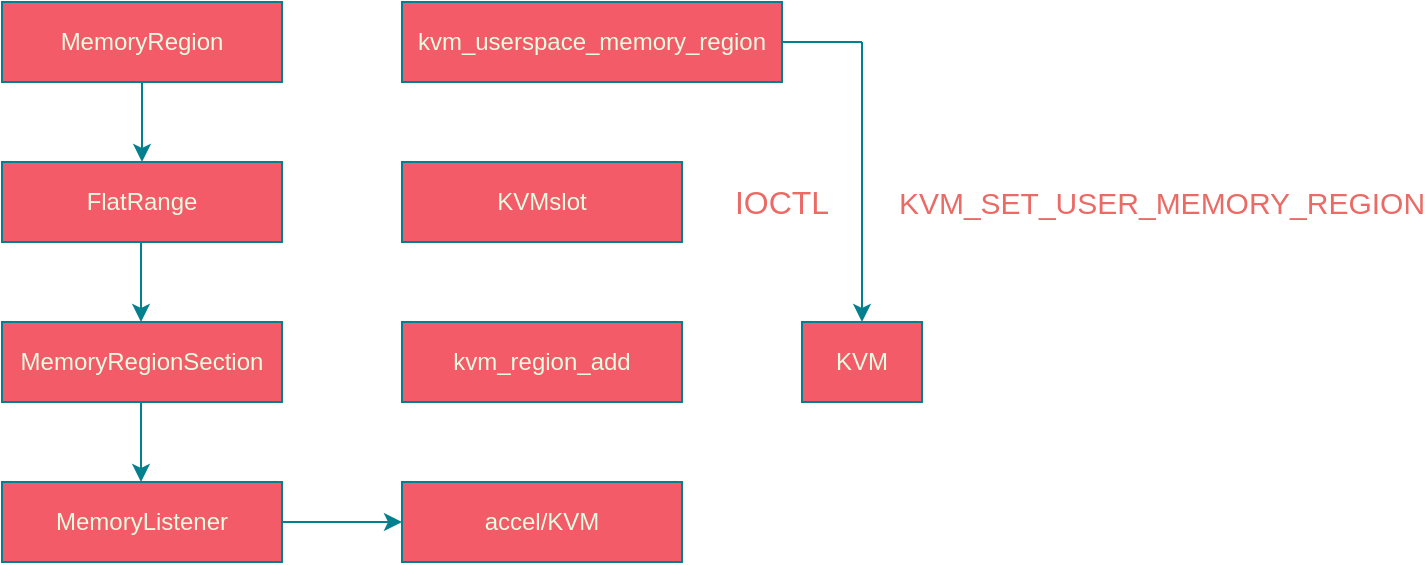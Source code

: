 <mxfile version="21.1.7" type="github">
  <diagram name="第 1 页" id="2JhId29dIe4tbYkc7AIb">
    <mxGraphModel dx="790" dy="1112" grid="1" gridSize="10" guides="1" tooltips="1" connect="1" arrows="1" fold="1" page="1" pageScale="1" pageWidth="827" pageHeight="1169" math="0" shadow="0">
      <root>
        <mxCell id="0" />
        <mxCell id="1" parent="0" />
        <mxCell id="XDVQFy55MBinO6Lx801Y-1" value="MemoryRegion" style="rounded=0;whiteSpace=wrap;html=1;labelBackgroundColor=none;fillColor=#F45B69;strokeColor=#028090;fontColor=#E4FDE1;" vertex="1" parent="1">
          <mxGeometry x="40" y="160" width="140" height="40" as="geometry" />
        </mxCell>
        <mxCell id="XDVQFy55MBinO6Lx801Y-2" value="FlatRange" style="rounded=0;whiteSpace=wrap;html=1;labelBackgroundColor=none;fillColor=#F45B69;strokeColor=#028090;fontColor=#E4FDE1;" vertex="1" parent="1">
          <mxGeometry x="40" y="240" width="140" height="40" as="geometry" />
        </mxCell>
        <mxCell id="XDVQFy55MBinO6Lx801Y-3" value="MemoryListener" style="rounded=0;whiteSpace=wrap;html=1;labelBackgroundColor=none;fillColor=#F45B69;strokeColor=#028090;fontColor=#E4FDE1;" vertex="1" parent="1">
          <mxGeometry x="40" y="400" width="140" height="40" as="geometry" />
        </mxCell>
        <mxCell id="XDVQFy55MBinO6Lx801Y-4" value="MemoryRegionSection" style="rounded=0;whiteSpace=wrap;html=1;labelBackgroundColor=none;fillColor=#F45B69;strokeColor=#028090;fontColor=#E4FDE1;" vertex="1" parent="1">
          <mxGeometry x="40" y="320" width="140" height="40" as="geometry" />
        </mxCell>
        <mxCell id="XDVQFy55MBinO6Lx801Y-5" value="accel/KVM" style="rounded=0;whiteSpace=wrap;html=1;labelBackgroundColor=none;fillColor=#F45B69;strokeColor=#028090;fontColor=#E4FDE1;" vertex="1" parent="1">
          <mxGeometry x="240" y="400" width="140" height="40" as="geometry" />
        </mxCell>
        <mxCell id="XDVQFy55MBinO6Lx801Y-6" value="" style="endArrow=classic;html=1;rounded=0;strokeColor=#028090;fontColor=#E4FDE1;fillColor=#F45B69;exitX=0.5;exitY=1;exitDx=0;exitDy=0;entryX=0.5;entryY=0;entryDx=0;entryDy=0;" edge="1" parent="1" source="XDVQFy55MBinO6Lx801Y-1" target="XDVQFy55MBinO6Lx801Y-2">
          <mxGeometry width="50" height="50" relative="1" as="geometry">
            <mxPoint x="380" y="590" as="sourcePoint" />
            <mxPoint x="430" y="540" as="targetPoint" />
          </mxGeometry>
        </mxCell>
        <mxCell id="XDVQFy55MBinO6Lx801Y-7" value="" style="endArrow=classic;html=1;rounded=0;strokeColor=#028090;fontColor=#E4FDE1;fillColor=#F45B69;exitX=0.5;exitY=1;exitDx=0;exitDy=0;entryX=0.5;entryY=0;entryDx=0;entryDy=0;" edge="1" parent="1">
          <mxGeometry width="50" height="50" relative="1" as="geometry">
            <mxPoint x="109.5" y="280" as="sourcePoint" />
            <mxPoint x="109.5" y="320" as="targetPoint" />
          </mxGeometry>
        </mxCell>
        <mxCell id="XDVQFy55MBinO6Lx801Y-8" value="" style="endArrow=classic;html=1;rounded=0;strokeColor=#028090;fontColor=#E4FDE1;fillColor=#F45B69;exitX=0.5;exitY=1;exitDx=0;exitDy=0;entryX=0.5;entryY=0;entryDx=0;entryDy=0;" edge="1" parent="1">
          <mxGeometry width="50" height="50" relative="1" as="geometry">
            <mxPoint x="109.5" y="360" as="sourcePoint" />
            <mxPoint x="109.5" y="400" as="targetPoint" />
          </mxGeometry>
        </mxCell>
        <mxCell id="XDVQFy55MBinO6Lx801Y-9" value="" style="endArrow=classic;html=1;rounded=0;strokeColor=#028090;fontColor=#E4FDE1;fillColor=#F45B69;exitX=1;exitY=0.5;exitDx=0;exitDy=0;entryX=0;entryY=0.5;entryDx=0;entryDy=0;" edge="1" parent="1" source="XDVQFy55MBinO6Lx801Y-3" target="XDVQFy55MBinO6Lx801Y-5">
          <mxGeometry width="50" height="50" relative="1" as="geometry">
            <mxPoint x="140" y="230" as="sourcePoint" />
            <mxPoint x="140" y="270" as="targetPoint" />
          </mxGeometry>
        </mxCell>
        <mxCell id="XDVQFy55MBinO6Lx801Y-11" value="kvm_region_add" style="rounded=0;whiteSpace=wrap;html=1;labelBackgroundColor=none;fillColor=#F45B69;strokeColor=#028090;fontColor=#E4FDE1;" vertex="1" parent="1">
          <mxGeometry x="240" y="320" width="140" height="40" as="geometry" />
        </mxCell>
        <mxCell id="XDVQFy55MBinO6Lx801Y-12" value="KVMslot" style="rounded=0;whiteSpace=wrap;html=1;labelBackgroundColor=none;fillColor=#F45B69;strokeColor=#028090;fontColor=#E4FDE1;" vertex="1" parent="1">
          <mxGeometry x="240" y="240" width="140" height="40" as="geometry" />
        </mxCell>
        <mxCell id="XDVQFy55MBinO6Lx801Y-13" value="kvm_userspace_memory_region" style="rounded=0;whiteSpace=wrap;html=1;labelBackgroundColor=none;fillColor=#F45B69;strokeColor=#028090;fontColor=#E4FDE1;" vertex="1" parent="1">
          <mxGeometry x="240" y="160" width="190" height="40" as="geometry" />
        </mxCell>
        <mxCell id="XDVQFy55MBinO6Lx801Y-14" value="KVM" style="rounded=0;whiteSpace=wrap;html=1;labelBackgroundColor=none;fillColor=#F45B69;strokeColor=#028090;fontColor=#E4FDE1;" vertex="1" parent="1">
          <mxGeometry x="440" y="320" width="60" height="40" as="geometry" />
        </mxCell>
        <mxCell id="XDVQFy55MBinO6Lx801Y-15" value="" style="endArrow=none;html=1;rounded=0;strokeColor=#028090;fontColor=#E4FDE1;fillColor=#F45B69;exitX=1;exitY=0.5;exitDx=0;exitDy=0;" edge="1" parent="1" source="XDVQFy55MBinO6Lx801Y-13">
          <mxGeometry width="50" height="50" relative="1" as="geometry">
            <mxPoint x="380" y="590" as="sourcePoint" />
            <mxPoint x="470" y="180" as="targetPoint" />
          </mxGeometry>
        </mxCell>
        <mxCell id="XDVQFy55MBinO6Lx801Y-16" value="" style="endArrow=classic;html=1;rounded=0;strokeColor=#028090;fontColor=#E4FDE1;fillColor=#F45B69;entryX=0.5;entryY=0;entryDx=0;entryDy=0;" edge="1" parent="1" target="XDVQFy55MBinO6Lx801Y-14">
          <mxGeometry width="50" height="50" relative="1" as="geometry">
            <mxPoint x="470" y="180" as="sourcePoint" />
            <mxPoint x="430" y="540" as="targetPoint" />
          </mxGeometry>
        </mxCell>
        <mxCell id="XDVQFy55MBinO6Lx801Y-17" value="&lt;font color=&quot;#EA6B66&quot;&gt;&lt;font style=&quot;font-size: 13px;&quot;&gt;&lt;font style=&quot;font-size: 14px;&quot;&gt;&lt;font style=&quot;font-size: 15px;&quot;&gt;&lt;font style=&quot;font-size: 16px;&quot;&gt;IOCTL&lt;/font&gt;&lt;/font&gt;&lt;/font&gt;&lt;/font&gt;&lt;/font&gt;" style="text;html=1;strokeColor=none;fillColor=none;align=center;verticalAlign=middle;whiteSpace=wrap;rounded=0;fontColor=#E4FDE1;" vertex="1" parent="1">
          <mxGeometry x="400" y="245" width="60" height="30" as="geometry" />
        </mxCell>
        <mxCell id="XDVQFy55MBinO6Lx801Y-18" value="&lt;font style=&quot;font-size: 13px;&quot; color=&quot;#EA6B66&quot;&gt;&lt;font style=&quot;font-size: 14px;&quot;&gt;&lt;font style=&quot;font-size: 15px;&quot;&gt;KVM_SET_USER_MEMORY_REGION&lt;/font&gt;&lt;/font&gt;&lt;/font&gt;" style="text;html=1;strokeColor=none;fillColor=none;align=center;verticalAlign=middle;whiteSpace=wrap;rounded=0;fontColor=#E4FDE1;" vertex="1" parent="1">
          <mxGeometry x="590" y="245" width="60" height="30" as="geometry" />
        </mxCell>
      </root>
    </mxGraphModel>
  </diagram>
</mxfile>
